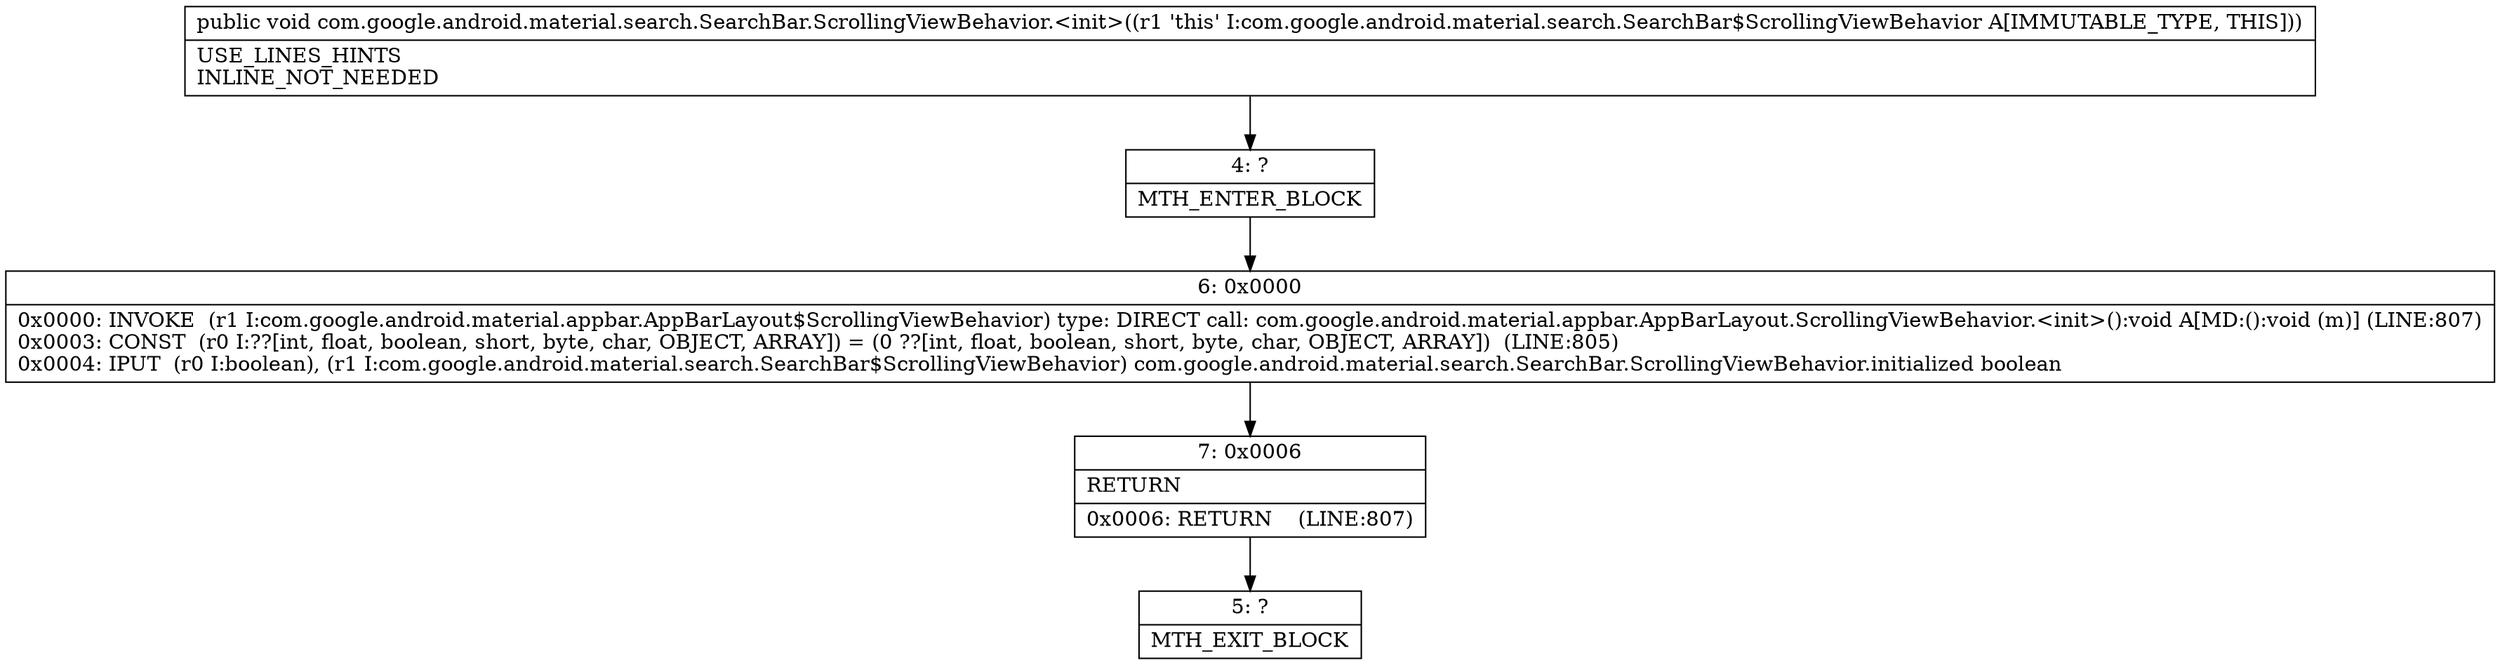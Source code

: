digraph "CFG forcom.google.android.material.search.SearchBar.ScrollingViewBehavior.\<init\>()V" {
Node_4 [shape=record,label="{4\:\ ?|MTH_ENTER_BLOCK\l}"];
Node_6 [shape=record,label="{6\:\ 0x0000|0x0000: INVOKE  (r1 I:com.google.android.material.appbar.AppBarLayout$ScrollingViewBehavior) type: DIRECT call: com.google.android.material.appbar.AppBarLayout.ScrollingViewBehavior.\<init\>():void A[MD:():void (m)] (LINE:807)\l0x0003: CONST  (r0 I:??[int, float, boolean, short, byte, char, OBJECT, ARRAY]) = (0 ??[int, float, boolean, short, byte, char, OBJECT, ARRAY])  (LINE:805)\l0x0004: IPUT  (r0 I:boolean), (r1 I:com.google.android.material.search.SearchBar$ScrollingViewBehavior) com.google.android.material.search.SearchBar.ScrollingViewBehavior.initialized boolean \l}"];
Node_7 [shape=record,label="{7\:\ 0x0006|RETURN\l|0x0006: RETURN    (LINE:807)\l}"];
Node_5 [shape=record,label="{5\:\ ?|MTH_EXIT_BLOCK\l}"];
MethodNode[shape=record,label="{public void com.google.android.material.search.SearchBar.ScrollingViewBehavior.\<init\>((r1 'this' I:com.google.android.material.search.SearchBar$ScrollingViewBehavior A[IMMUTABLE_TYPE, THIS]))  | USE_LINES_HINTS\lINLINE_NOT_NEEDED\l}"];
MethodNode -> Node_4;Node_4 -> Node_6;
Node_6 -> Node_7;
Node_7 -> Node_5;
}

